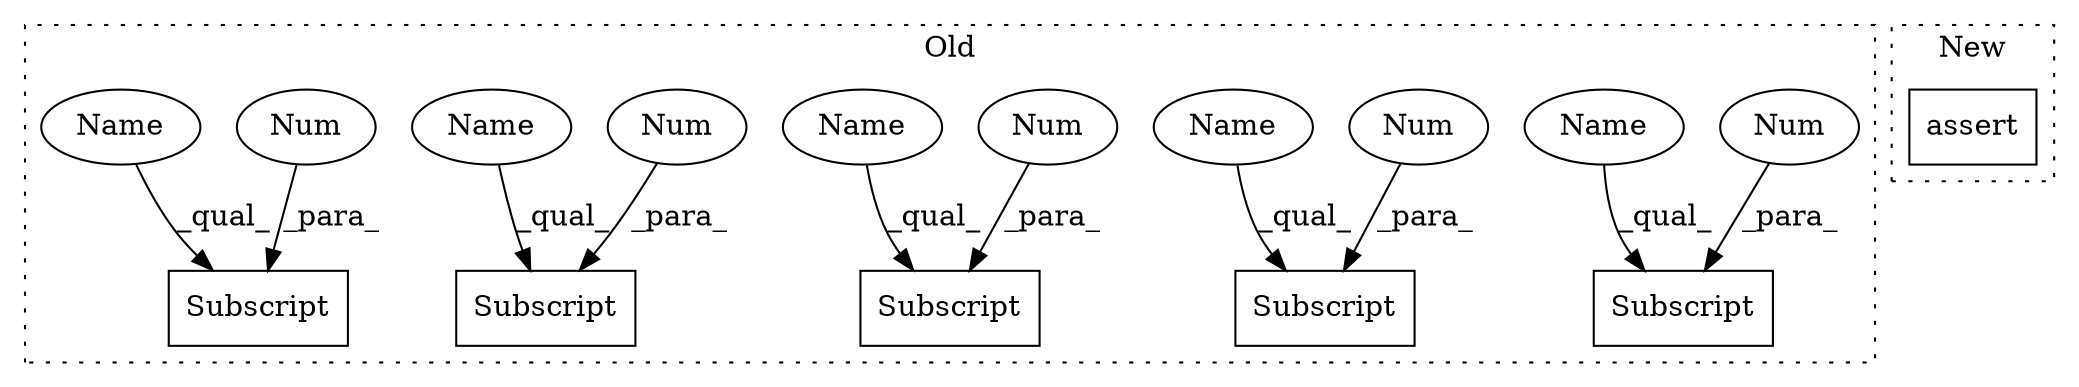 digraph G {
subgraph cluster0 {
1 [label="Subscript" a="63" s="3670,0" l="15,0" shape="box"];
3 [label="Num" a="76" s="3682" l="2" shape="ellipse"];
4 [label="Subscript" a="63" s="3721,0" l="15,0" shape="box"];
5 [label="Num" a="76" s="3733" l="2" shape="ellipse"];
6 [label="Subscript" a="63" s="3828,0" l="14,0" shape="box"];
7 [label="Num" a="76" s="3840" l="1" shape="ellipse"];
8 [label="Subscript" a="63" s="3949,0" l="15,0" shape="box"];
9 [label="Num" a="76" s="3961" l="2" shape="ellipse"];
10 [label="Subscript" a="63" s="3875,0" l="14,0" shape="box"];
11 [label="Num" a="76" s="3887" l="1" shape="ellipse"];
12 [label="Name" a="87" s="3721" l="11" shape="ellipse"];
13 [label="Name" a="87" s="3875" l="11" shape="ellipse"];
14 [label="Name" a="87" s="3949" l="11" shape="ellipse"];
15 [label="Name" a="87" s="3670" l="11" shape="ellipse"];
16 [label="Name" a="87" s="3828" l="11" shape="ellipse"];
label = "Old";
style="dotted";
}
subgraph cluster1 {
2 [label="assert" a="65" s="3528" l="7" shape="box"];
label = "New";
style="dotted";
}
3 -> 1 [label="_para_"];
5 -> 4 [label="_para_"];
7 -> 6 [label="_para_"];
9 -> 8 [label="_para_"];
11 -> 10 [label="_para_"];
12 -> 4 [label="_qual_"];
13 -> 10 [label="_qual_"];
14 -> 8 [label="_qual_"];
15 -> 1 [label="_qual_"];
16 -> 6 [label="_qual_"];
}